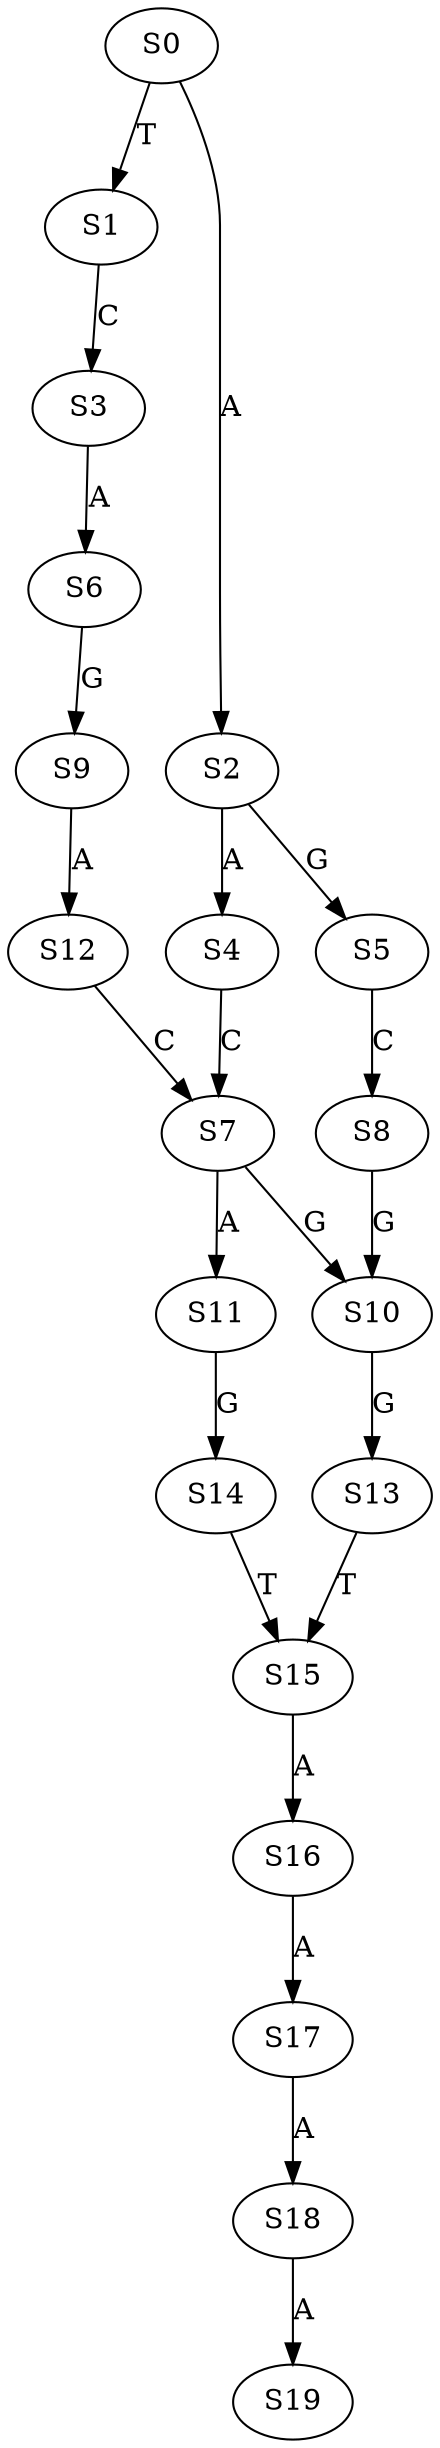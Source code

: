 strict digraph  {
	S0 -> S1 [ label = T ];
	S0 -> S2 [ label = A ];
	S1 -> S3 [ label = C ];
	S2 -> S4 [ label = A ];
	S2 -> S5 [ label = G ];
	S3 -> S6 [ label = A ];
	S4 -> S7 [ label = C ];
	S5 -> S8 [ label = C ];
	S6 -> S9 [ label = G ];
	S7 -> S10 [ label = G ];
	S7 -> S11 [ label = A ];
	S8 -> S10 [ label = G ];
	S9 -> S12 [ label = A ];
	S10 -> S13 [ label = G ];
	S11 -> S14 [ label = G ];
	S12 -> S7 [ label = C ];
	S13 -> S15 [ label = T ];
	S14 -> S15 [ label = T ];
	S15 -> S16 [ label = A ];
	S16 -> S17 [ label = A ];
	S17 -> S18 [ label = A ];
	S18 -> S19 [ label = A ];
}
